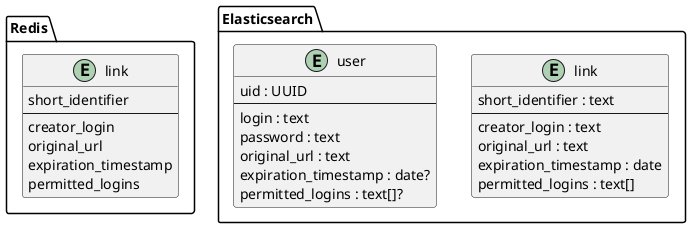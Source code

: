 @startuml
package Redis {
    entity "link" {
        short_identifier
    --
        creator_login
        original_url
        expiration_timestamp
        permitted_logins
    }
}
package Elasticsearch {
    entity "link" {
        short_identifier : text
    --
        creator_login : text
        original_url : text
        expiration_timestamp : date
        permitted_logins : text[]
    }
    entity "user" {
        uid : UUID
    --
        login : text
        password : text
        original_url : text
        expiration_timestamp : date?
        permitted_logins : text[]?
    }
}
@enduml